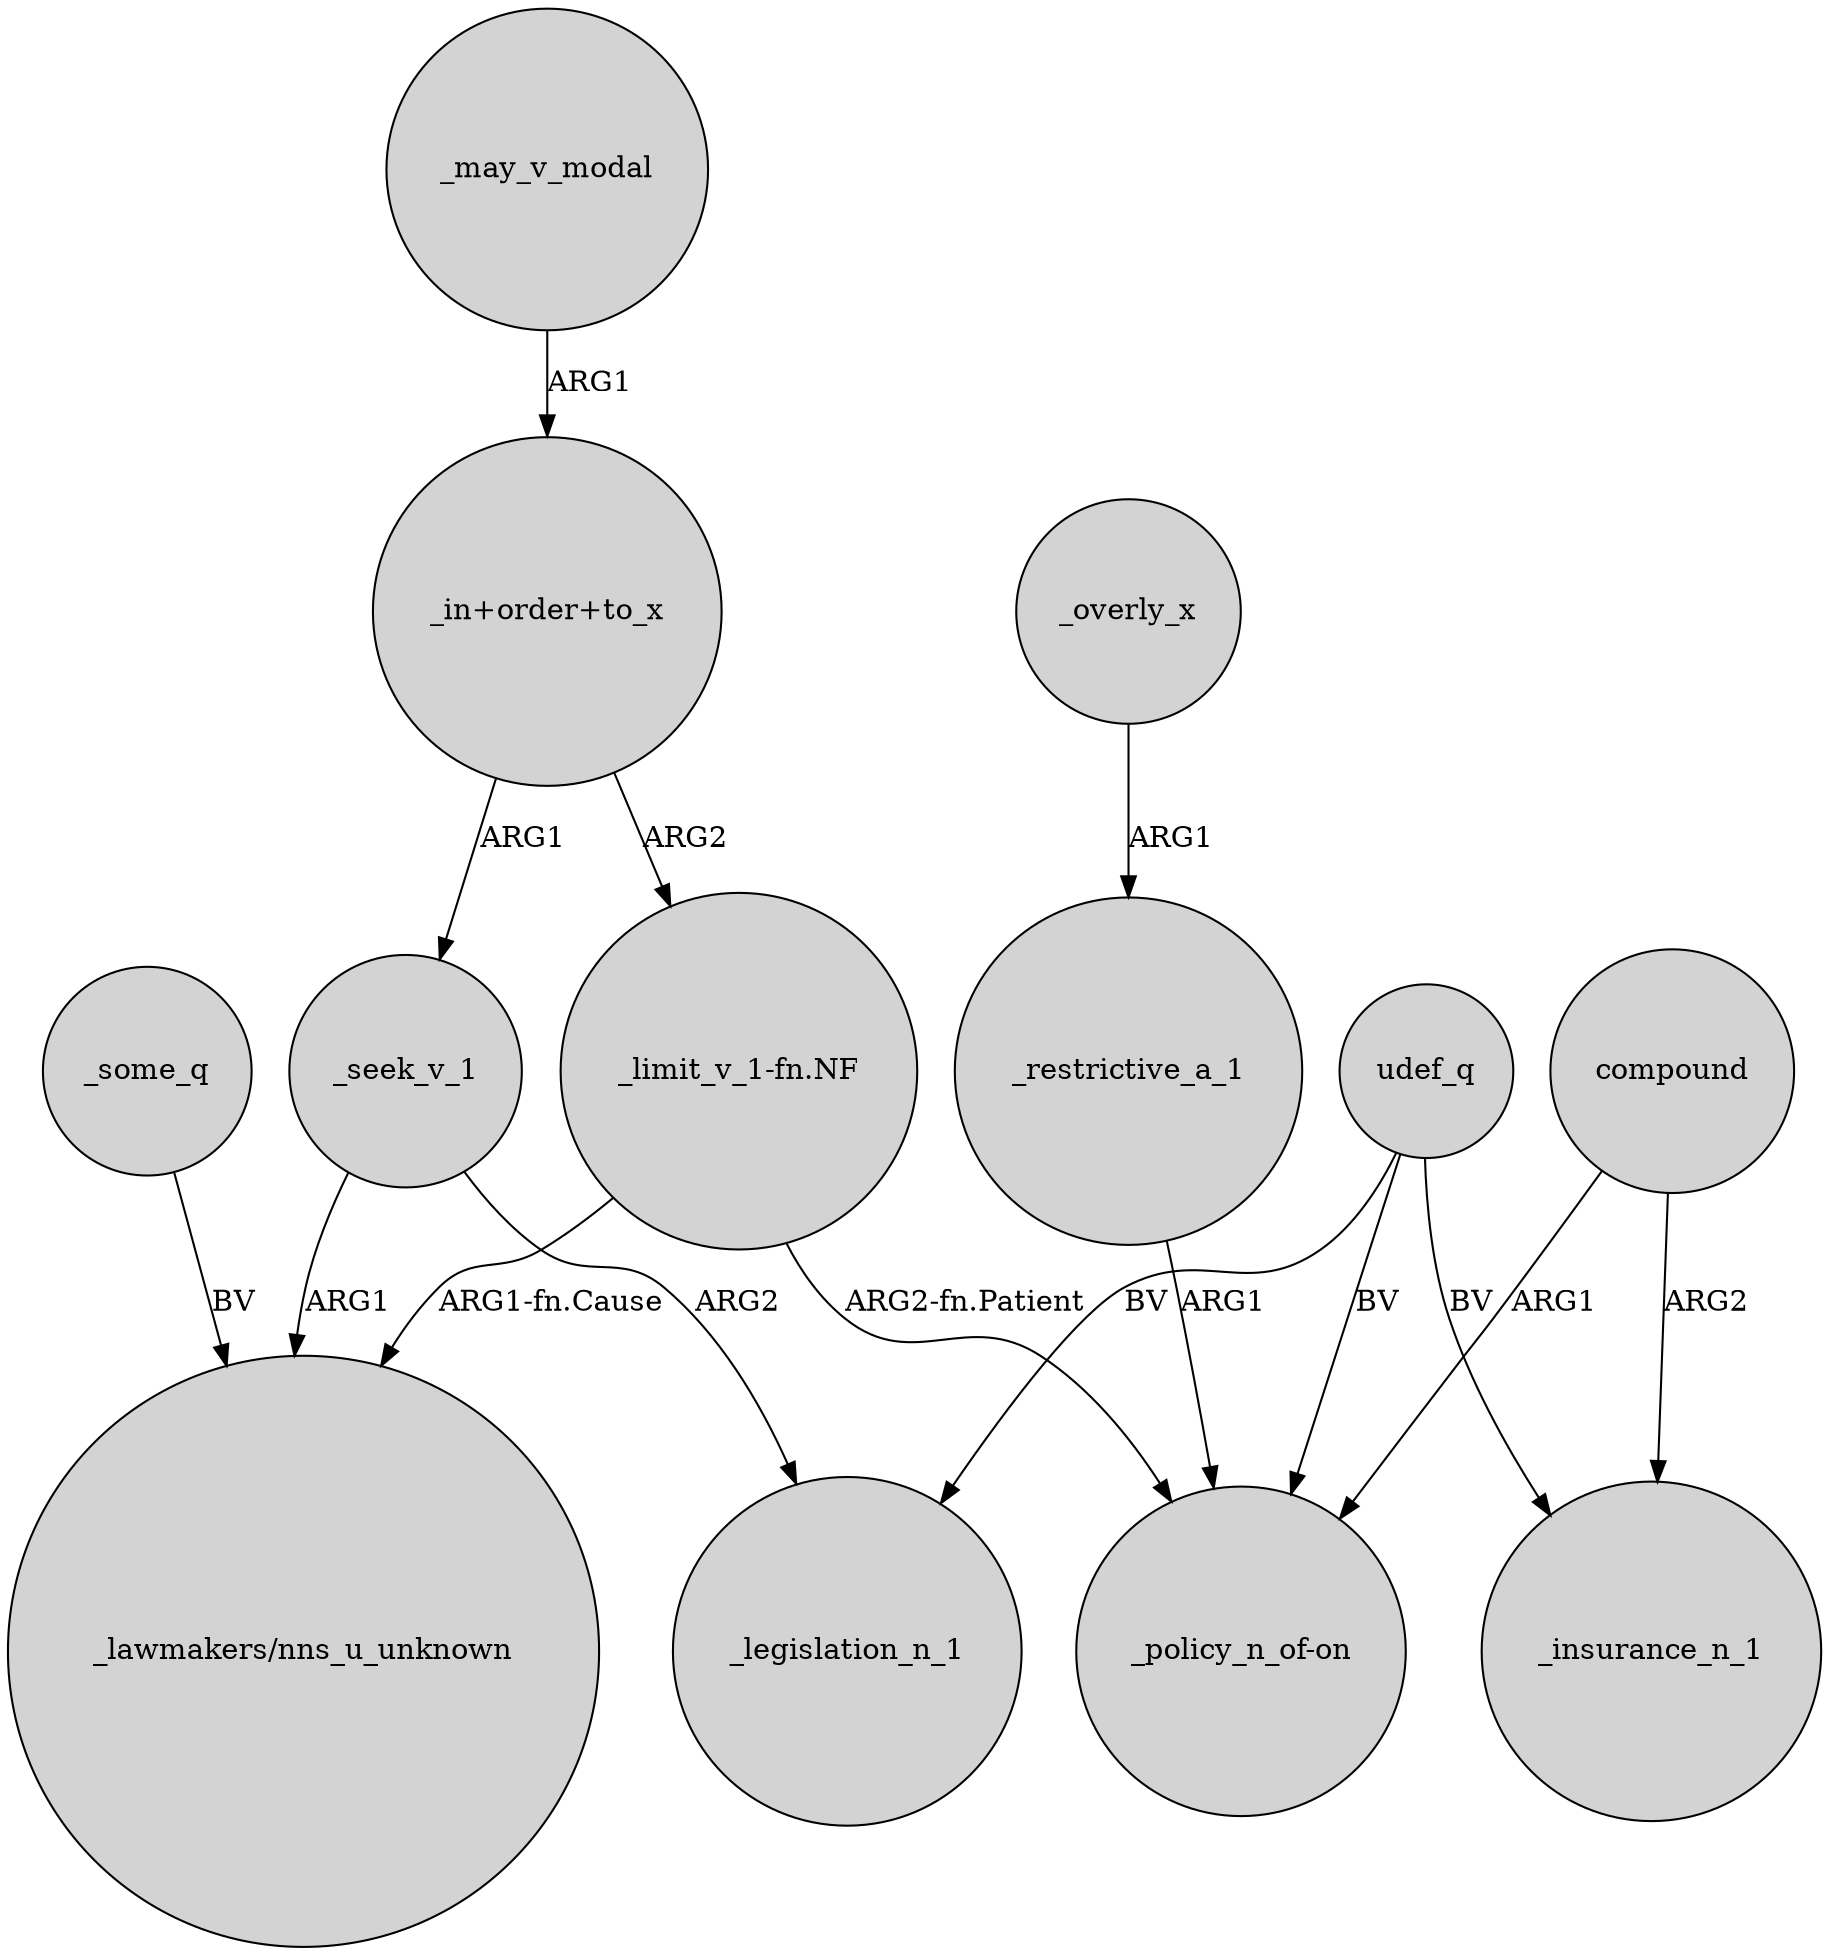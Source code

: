 digraph {
	node [shape=circle style=filled]
	_seek_v_1 -> "_lawmakers/nns_u_unknown" [label=ARG1]
	udef_q -> _legislation_n_1 [label=BV]
	_overly_x -> _restrictive_a_1 [label=ARG1]
	compound -> "_policy_n_of-on" [label=ARG1]
	_may_v_modal -> "_in+order+to_x" [label=ARG1]
	"_in+order+to_x" -> "_limit_v_1-fn.NF" [label=ARG2]
	compound -> _insurance_n_1 [label=ARG2]
	_some_q -> "_lawmakers/nns_u_unknown" [label=BV]
	_restrictive_a_1 -> "_policy_n_of-on" [label=ARG1]
	udef_q -> "_policy_n_of-on" [label=BV]
	"_limit_v_1-fn.NF" -> "_policy_n_of-on" [label="ARG2-fn.Patient"]
	udef_q -> _insurance_n_1 [label=BV]
	"_in+order+to_x" -> _seek_v_1 [label=ARG1]
	_seek_v_1 -> _legislation_n_1 [label=ARG2]
	"_limit_v_1-fn.NF" -> "_lawmakers/nns_u_unknown" [label="ARG1-fn.Cause"]
}
